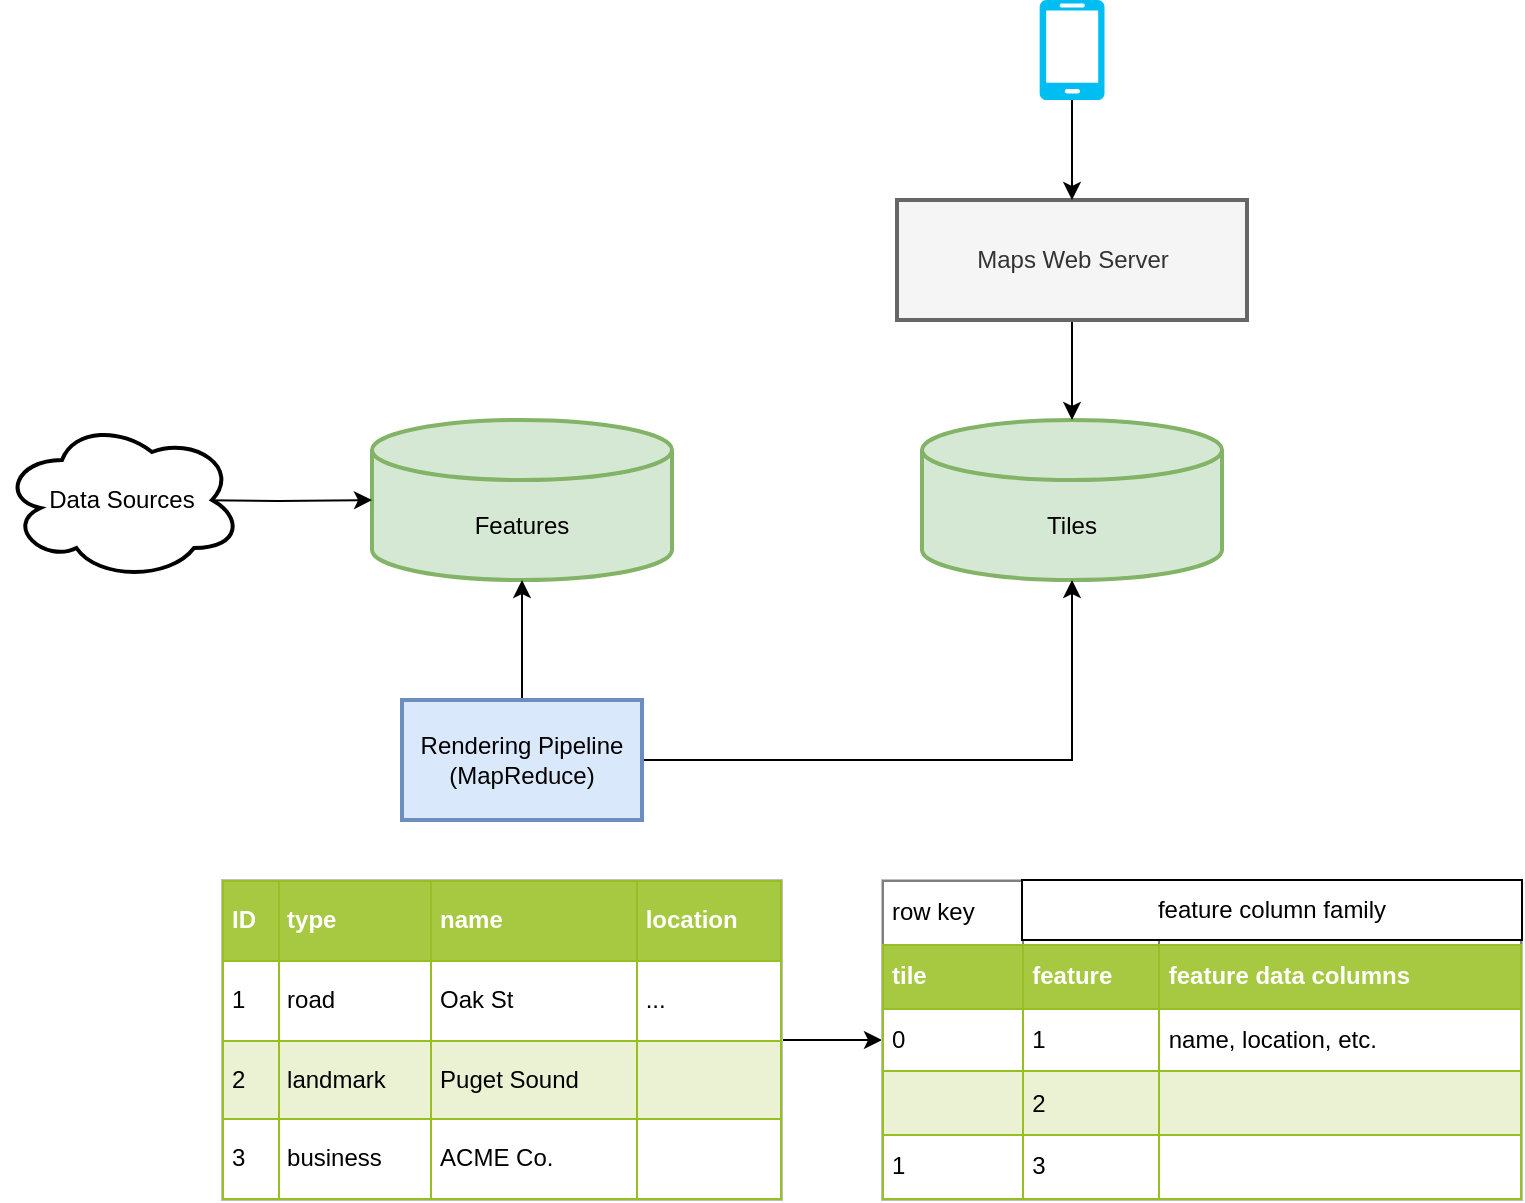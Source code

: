 <mxfile version="16.5.1" type="device"><diagram id="nm74314pz2Aat6PxATaZ" name="Page-1"><mxGraphModel dx="1956" dy="852" grid="1" gridSize="10" guides="1" tooltips="1" connect="1" arrows="1" fold="1" page="1" pageScale="1" pageWidth="850" pageHeight="1100" math="0" shadow="0"><root><mxCell id="0"/><mxCell id="1" parent="0"/><mxCell id="F5Y7sgBp4CrhhhfMbey3-1" value="Tiles" style="shape=cylinder3;whiteSpace=wrap;html=1;boundedLbl=1;backgroundOutline=1;size=15;fillColor=#d5e8d4;strokeColor=#82b366;strokeWidth=2;" vertex="1" parent="1"><mxGeometry x="420" y="330" width="150" height="80" as="geometry"/></mxCell><mxCell id="F5Y7sgBp4CrhhhfMbey3-2" value="Features" style="shape=cylinder3;whiteSpace=wrap;html=1;boundedLbl=1;backgroundOutline=1;size=15;fillColor=#d5e8d4;strokeColor=#82b366;strokeWidth=2;" vertex="1" parent="1"><mxGeometry x="145" y="330" width="150" height="80" as="geometry"/></mxCell><mxCell id="F5Y7sgBp4CrhhhfMbey3-12" style="edgeStyle=orthogonalEdgeStyle;rounded=0;orthogonalLoop=1;jettySize=auto;html=1;exitX=0.5;exitY=1;exitDx=0;exitDy=0;" edge="1" parent="1" source="F5Y7sgBp4CrhhhfMbey3-4" target="F5Y7sgBp4CrhhhfMbey3-1"><mxGeometry relative="1" as="geometry"/></mxCell><mxCell id="F5Y7sgBp4CrhhhfMbey3-4" value="Maps Web Server" style="rounded=0;whiteSpace=wrap;html=1;strokeWidth=2;fillColor=#f5f5f5;fontColor=#333333;strokeColor=#666666;" vertex="1" parent="1"><mxGeometry x="407.5" y="220" width="175" height="60" as="geometry"/></mxCell><mxCell id="F5Y7sgBp4CrhhhfMbey3-9" style="edgeStyle=orthogonalEdgeStyle;rounded=0;orthogonalLoop=1;jettySize=auto;html=1;exitX=0.875;exitY=0.5;exitDx=0;exitDy=0;exitPerimeter=0;" edge="1" parent="1" target="F5Y7sgBp4CrhhhfMbey3-2"><mxGeometry relative="1" as="geometry"><mxPoint x="50" y="370" as="sourcePoint"/></mxGeometry></mxCell><mxCell id="F5Y7sgBp4CrhhhfMbey3-5" value="Data Sources" style="ellipse;shape=cloud;whiteSpace=wrap;html=1;strokeWidth=2;" vertex="1" parent="1"><mxGeometry x="-40" y="330" width="120" height="80" as="geometry"/></mxCell><mxCell id="F5Y7sgBp4CrhhhfMbey3-8" style="edgeStyle=orthogonalEdgeStyle;rounded=0;orthogonalLoop=1;jettySize=auto;html=1;exitX=0.5;exitY=0;exitDx=0;exitDy=0;entryX=0.5;entryY=1;entryDx=0;entryDy=0;entryPerimeter=0;" edge="1" parent="1" source="F5Y7sgBp4CrhhhfMbey3-7" target="F5Y7sgBp4CrhhhfMbey3-2"><mxGeometry relative="1" as="geometry"/></mxCell><mxCell id="F5Y7sgBp4CrhhhfMbey3-10" style="edgeStyle=orthogonalEdgeStyle;rounded=0;orthogonalLoop=1;jettySize=auto;html=1;exitX=1;exitY=0.5;exitDx=0;exitDy=0;" edge="1" parent="1" source="F5Y7sgBp4CrhhhfMbey3-7" target="F5Y7sgBp4CrhhhfMbey3-1"><mxGeometry relative="1" as="geometry"/></mxCell><mxCell id="F5Y7sgBp4CrhhhfMbey3-7" value="Rendering Pipeline&lt;br&gt;(MapReduce)" style="rounded=0;whiteSpace=wrap;html=1;strokeWidth=2;fillColor=#dae8fc;strokeColor=#6c8ebf;" vertex="1" parent="1"><mxGeometry x="160" y="470" width="120" height="60" as="geometry"/></mxCell><mxCell id="F5Y7sgBp4CrhhhfMbey3-14" style="edgeStyle=orthogonalEdgeStyle;rounded=0;orthogonalLoop=1;jettySize=auto;html=1;exitX=0.5;exitY=1;exitDx=0;exitDy=0;exitPerimeter=0;" edge="1" parent="1" source="F5Y7sgBp4CrhhhfMbey3-13" target="F5Y7sgBp4CrhhhfMbey3-4"><mxGeometry relative="1" as="geometry"/></mxCell><mxCell id="F5Y7sgBp4CrhhhfMbey3-13" value="" style="verticalLabelPosition=bottom;html=1;verticalAlign=top;align=center;strokeColor=none;fillColor=#00BEF2;shape=mxgraph.azure.mobile;pointerEvents=1;" vertex="1" parent="1"><mxGeometry x="478.75" y="120" width="32.5" height="50" as="geometry"/></mxCell><mxCell id="F5Y7sgBp4CrhhhfMbey3-38" style="edgeStyle=orthogonalEdgeStyle;rounded=0;orthogonalLoop=1;jettySize=auto;html=1;exitX=1;exitY=0.5;exitDx=0;exitDy=0;entryX=0;entryY=0.5;entryDx=0;entryDy=0;" edge="1" parent="1" source="F5Y7sgBp4CrhhhfMbey3-36" target="F5Y7sgBp4CrhhhfMbey3-37"><mxGeometry relative="1" as="geometry"/></mxCell><mxCell id="F5Y7sgBp4CrhhhfMbey3-36" value="&lt;table border=&quot;1&quot; width=&quot;100%&quot; cellpadding=&quot;4&quot; style=&quot;width: 100% ; height: 100% ; border-collapse: collapse&quot;&gt;&lt;tbody&gt;&lt;tr style=&quot;background-color: #a7c942 ; color: #ffffff ; border: 1px solid #98bf21&quot;&gt;&lt;th align=&quot;left&quot;&gt;ID&lt;/th&gt;&lt;th align=&quot;left&quot;&gt;type&lt;/th&gt;&lt;th align=&quot;left&quot;&gt;name&lt;/th&gt;&lt;td&gt;&lt;b&gt;location&lt;/b&gt;&lt;/td&gt;&lt;/tr&gt;&lt;tr style=&quot;border: 1px solid #98bf21&quot;&gt;&lt;td&gt;1&lt;/td&gt;&lt;td&gt;road&lt;/td&gt;&lt;td&gt;Oak St&lt;/td&gt;&lt;td&gt;...&lt;/td&gt;&lt;/tr&gt;&lt;tr style=&quot;background-color: #eaf2d3 ; border: 1px solid #98bf21&quot;&gt;&lt;td&gt;2&lt;/td&gt;&lt;td&gt;landmark&lt;/td&gt;&lt;td&gt;Puget Sound&lt;/td&gt;&lt;td&gt;&lt;br&gt;&lt;/td&gt;&lt;/tr&gt;&lt;tr style=&quot;border: 1px solid #98bf21&quot;&gt;&lt;td&gt;3&lt;/td&gt;&lt;td&gt;business&lt;/td&gt;&lt;td&gt;ACME Co.&lt;/td&gt;&lt;td&gt;&lt;br&gt;&lt;/td&gt;&lt;/tr&gt;&lt;/tbody&gt;&lt;/table&gt;" style="text;html=1;strokeColor=#c0c0c0;fillColor=#ffffff;overflow=fill;rounded=0;" vertex="1" parent="1"><mxGeometry x="70" y="560" width="280" height="160" as="geometry"/></mxCell><mxCell id="F5Y7sgBp4CrhhhfMbey3-37" value="&lt;table border=&quot;1&quot; width=&quot;100%&quot; cellpadding=&quot;4&quot; style=&quot;width: 100% ; height: 100% ; border-collapse: collapse&quot;&gt;&lt;tbody&gt;&lt;tr&gt;&lt;td&gt;row key&lt;/td&gt;&lt;td&gt;&lt;br&gt;&lt;/td&gt;&lt;td&gt;&lt;/td&gt;&lt;/tr&gt;&lt;tr style=&quot;background-color: #a7c942 ; color: #ffffff ; border: 1px solid #98bf21&quot;&gt;&lt;th align=&quot;left&quot;&gt;tile&lt;/th&gt;&lt;th align=&quot;left&quot;&gt;feature&lt;/th&gt;&lt;th align=&quot;left&quot;&gt;feature data columns&lt;/th&gt;&lt;/tr&gt;&lt;tr style=&quot;border: 1px solid #98bf21&quot;&gt;&lt;td&gt;0&lt;/td&gt;&lt;td&gt;1&lt;/td&gt;&lt;td&gt;name, location, etc.&lt;/td&gt;&lt;/tr&gt;&lt;tr style=&quot;background-color: #eaf2d3 ; border: 1px solid #98bf21&quot;&gt;&lt;td&gt;&lt;br&gt;&lt;/td&gt;&lt;td&gt;2&lt;/td&gt;&lt;td&gt;&lt;br&gt;&lt;/td&gt;&lt;/tr&gt;&lt;tr style=&quot;border: 1px solid #98bf21&quot;&gt;&lt;td&gt;1&lt;/td&gt;&lt;td&gt;3&lt;/td&gt;&lt;td&gt;&lt;br&gt;&lt;/td&gt;&lt;/tr&gt;&lt;/tbody&gt;&lt;/table&gt;" style="text;html=1;strokeColor=#c0c0c0;fillColor=#ffffff;overflow=fill;rounded=0;" vertex="1" parent="1"><mxGeometry x="400" y="560" width="320" height="160" as="geometry"/></mxCell><mxCell id="F5Y7sgBp4CrhhhfMbey3-41" value="feature column family" style="rounded=0;whiteSpace=wrap;html=1;strokeWidth=1;" vertex="1" parent="1"><mxGeometry x="470" y="560" width="250" height="30" as="geometry"/></mxCell></root></mxGraphModel></diagram></mxfile>